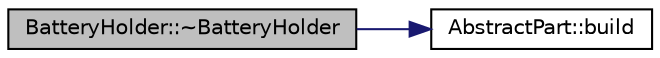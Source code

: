 digraph "BatteryHolder::~BatteryHolder"
{
  edge [fontname="Helvetica",fontsize="10",labelfontname="Helvetica",labelfontsize="10"];
  node [fontname="Helvetica",fontsize="10",shape=record];
  rankdir="LR";
  Node18 [label="BatteryHolder::~BatteryHolder",height=0.2,width=0.4,color="black", fillcolor="grey75", style="filled", fontcolor="black"];
  Node18 -> Node19 [color="midnightblue",fontsize="10",style="solid",fontname="Helvetica"];
  Node19 [label="AbstractPart::build",height=0.2,width=0.4,color="black", fillcolor="white", style="filled",URL="$classAbstractPart.html#ab239b352fcd9263304e0bb5543ad1009",tooltip="Build the part. "];
}
